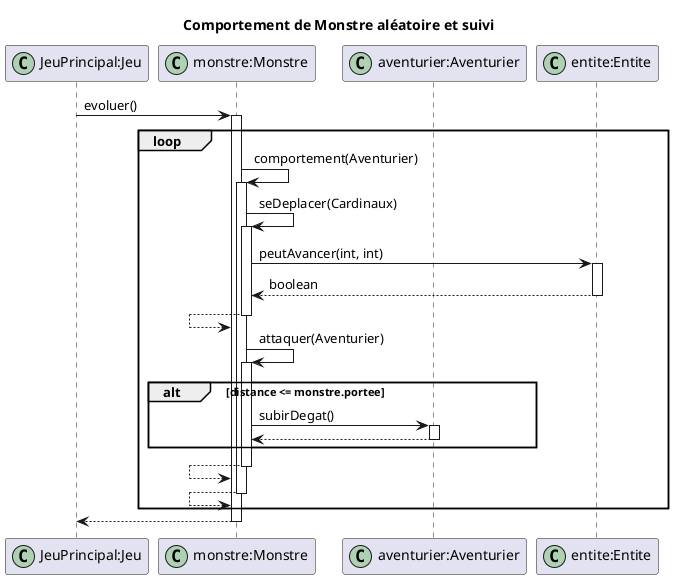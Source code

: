 @startuml 
title Comportement de Monstre aléatoire et suivi
participant "JeuPrincipal:Jeu" as jeu << (C,#ADD1B2) >>
participant "monstre:Monstre" as monstre << (C,#ADD1B2) >>
participant "aventurier:Aventurier" as aventurier << (C,#ADD1B2) >>
participant "entite:Entite" as entite << (C,#ADD1B2) >>

jeu -> monstre : evoluer()
loop
activate monstre
monstre -> monstre: comportement(Aventurier)
activate monstre
monstre -> monstre: seDeplacer(Cardinaux)
activate monstre
monstre -> entite: peutAvancer(int, int)
activate entite
monstre <-- entite : boolean
deactivate entite
monstre <-- monstre 
deactivate monstre
monstre -> monstre: attaquer(Aventurier)
activate monstre
alt distance <= monstre.portee
monstre -> aventurier: subirDegat()
activate aventurier
monstre <-- aventurier
deactivate aventurier
end
monstre <-- monstre
deactivate monstre
monstre <-- monstre
deactivate monstre
end
jeu <-- monstre
deactivate monstre


@enduml